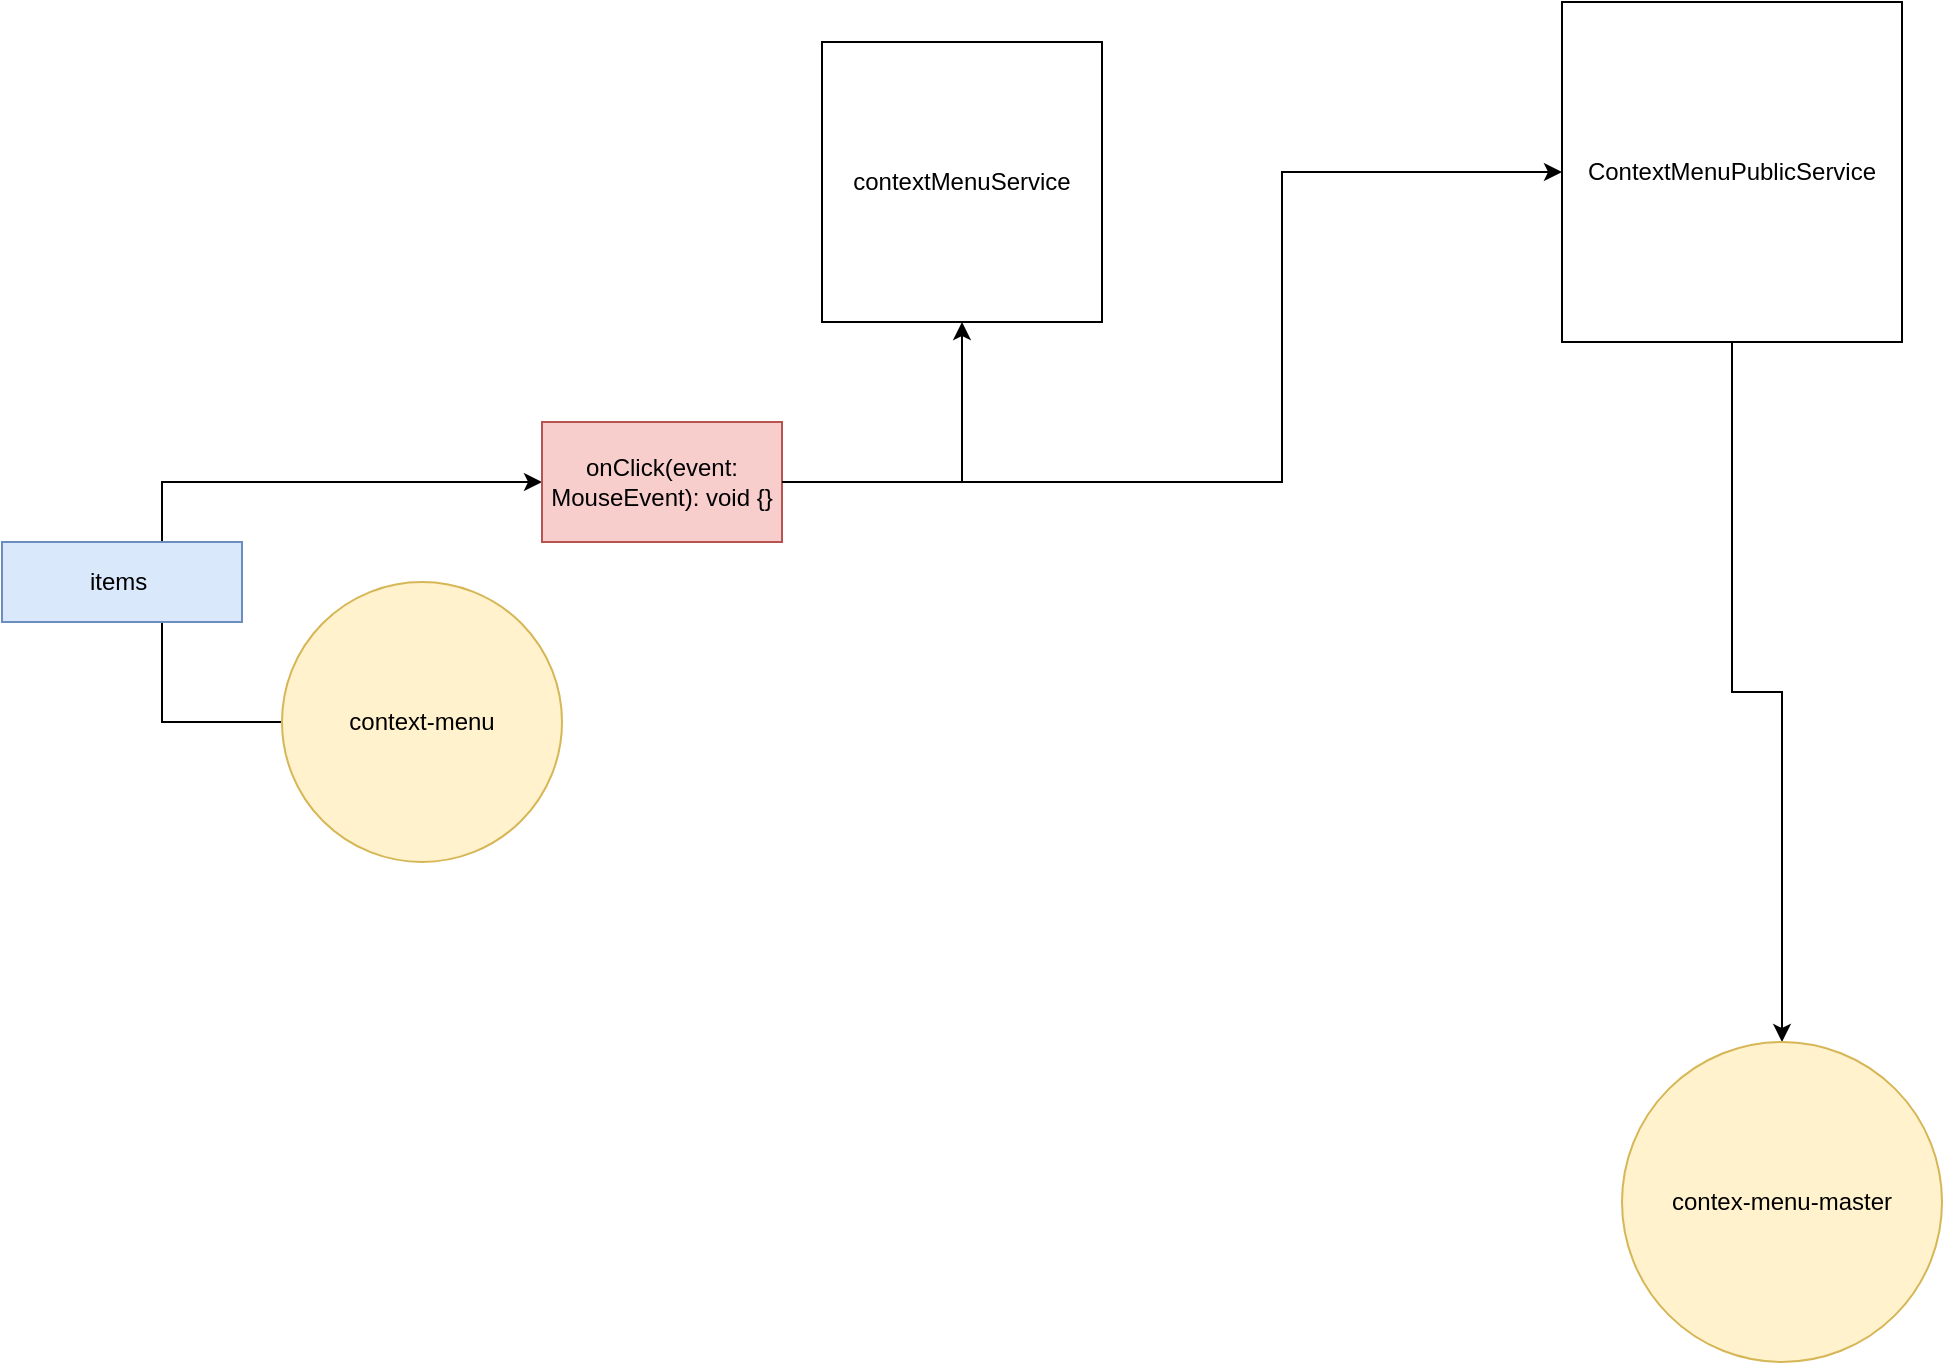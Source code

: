 <mxfile version="24.8.6">
  <diagram name="Страница — 1" id="B8zNszg7sXkWUO4xj_0W">
    <mxGraphModel dx="2901" dy="1098" grid="1" gridSize="10" guides="1" tooltips="1" connect="1" arrows="1" fold="1" page="1" pageScale="1" pageWidth="827" pageHeight="1169" math="0" shadow="0">
      <root>
        <mxCell id="0" />
        <mxCell id="1" parent="0" />
        <mxCell id="T2X11y3eK2oYihuYgTFx-1" value="contextMenuService" style="whiteSpace=wrap;html=1;aspect=fixed;" parent="1" vertex="1">
          <mxGeometry x="90" y="60" width="140" height="140" as="geometry" />
        </mxCell>
        <mxCell id="zFg1NataWkMdKXOG-58f-29" style="edgeStyle=orthogonalEdgeStyle;rounded=0;orthogonalLoop=1;jettySize=auto;html=1;entryX=0.5;entryY=0;entryDx=0;entryDy=0;" edge="1" parent="1" source="T2X11y3eK2oYihuYgTFx-3" target="zFg1NataWkMdKXOG-58f-1">
          <mxGeometry relative="1" as="geometry" />
        </mxCell>
        <mxCell id="T2X11y3eK2oYihuYgTFx-3" value="ContextMenuPublicService" style="whiteSpace=wrap;html=1;aspect=fixed;" parent="1" vertex="1">
          <mxGeometry x="460" y="40" width="170" height="170" as="geometry" />
        </mxCell>
        <mxCell id="zFg1NataWkMdKXOG-58f-1" value="contex-menu-master" style="ellipse;whiteSpace=wrap;html=1;aspect=fixed;fillColor=#fff2cc;strokeColor=#d6b656;" vertex="1" parent="1">
          <mxGeometry x="490" y="560" width="160" height="160" as="geometry" />
        </mxCell>
        <mxCell id="zFg1NataWkMdKXOG-58f-25" style="edgeStyle=orthogonalEdgeStyle;rounded=0;orthogonalLoop=1;jettySize=auto;html=1;entryX=0;entryY=0.5;entryDx=0;entryDy=0;" edge="1" parent="1" source="zFg1NataWkMdKXOG-58f-8" target="zFg1NataWkMdKXOG-58f-16">
          <mxGeometry relative="1" as="geometry">
            <Array as="points">
              <mxPoint x="-240" y="400" />
              <mxPoint x="-240" y="280" />
            </Array>
          </mxGeometry>
        </mxCell>
        <mxCell id="zFg1NataWkMdKXOG-58f-8" value="context-menu" style="ellipse;whiteSpace=wrap;html=1;aspect=fixed;fillColor=#fff2cc;strokeColor=#d6b656;" vertex="1" parent="1">
          <mxGeometry x="-180" y="330" width="140" height="140" as="geometry" />
        </mxCell>
        <mxCell id="zFg1NataWkMdKXOG-58f-24" style="edgeStyle=orthogonalEdgeStyle;rounded=0;orthogonalLoop=1;jettySize=auto;html=1;entryX=0;entryY=0.5;entryDx=0;entryDy=0;" edge="1" parent="1" source="zFg1NataWkMdKXOG-58f-16" target="T2X11y3eK2oYihuYgTFx-3">
          <mxGeometry relative="1" as="geometry">
            <Array as="points">
              <mxPoint x="320" y="280" />
              <mxPoint x="320" y="125" />
            </Array>
          </mxGeometry>
        </mxCell>
        <mxCell id="zFg1NataWkMdKXOG-58f-16" value="onClick(event: MouseEvent): void {}" style="whiteSpace=wrap;html=1;fillColor=#f8cecc;strokeColor=#b85450;" vertex="1" parent="1">
          <mxGeometry x="-50" y="250" width="120" height="60" as="geometry" />
        </mxCell>
        <mxCell id="zFg1NataWkMdKXOG-58f-23" style="edgeStyle=orthogonalEdgeStyle;rounded=0;orthogonalLoop=1;jettySize=auto;html=1;entryX=0.5;entryY=1;entryDx=0;entryDy=0;" edge="1" parent="1" source="zFg1NataWkMdKXOG-58f-16" target="T2X11y3eK2oYihuYgTFx-1">
          <mxGeometry relative="1" as="geometry" />
        </mxCell>
        <mxCell id="zFg1NataWkMdKXOG-58f-26" value="items&amp;nbsp;" style="whiteSpace=wrap;html=1;fillColor=#dae8fc;strokeColor=#6c8ebf;" vertex="1" parent="1">
          <mxGeometry x="-320" y="310" width="120" height="40" as="geometry" />
        </mxCell>
      </root>
    </mxGraphModel>
  </diagram>
</mxfile>
